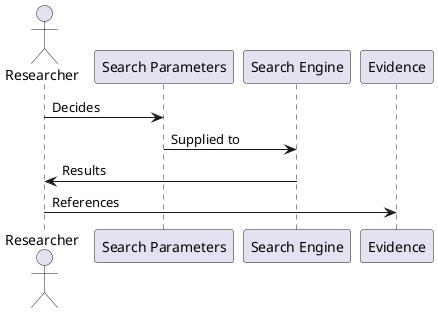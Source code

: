 @startuml

actor "Researcher"

Researcher -> "Search Parameters" : Decides
"Search Parameters" -> "Search Engine" : Supplied to
Researcher <- "Search Engine" : Results
Researcher -> Evidence : References

@enduml
